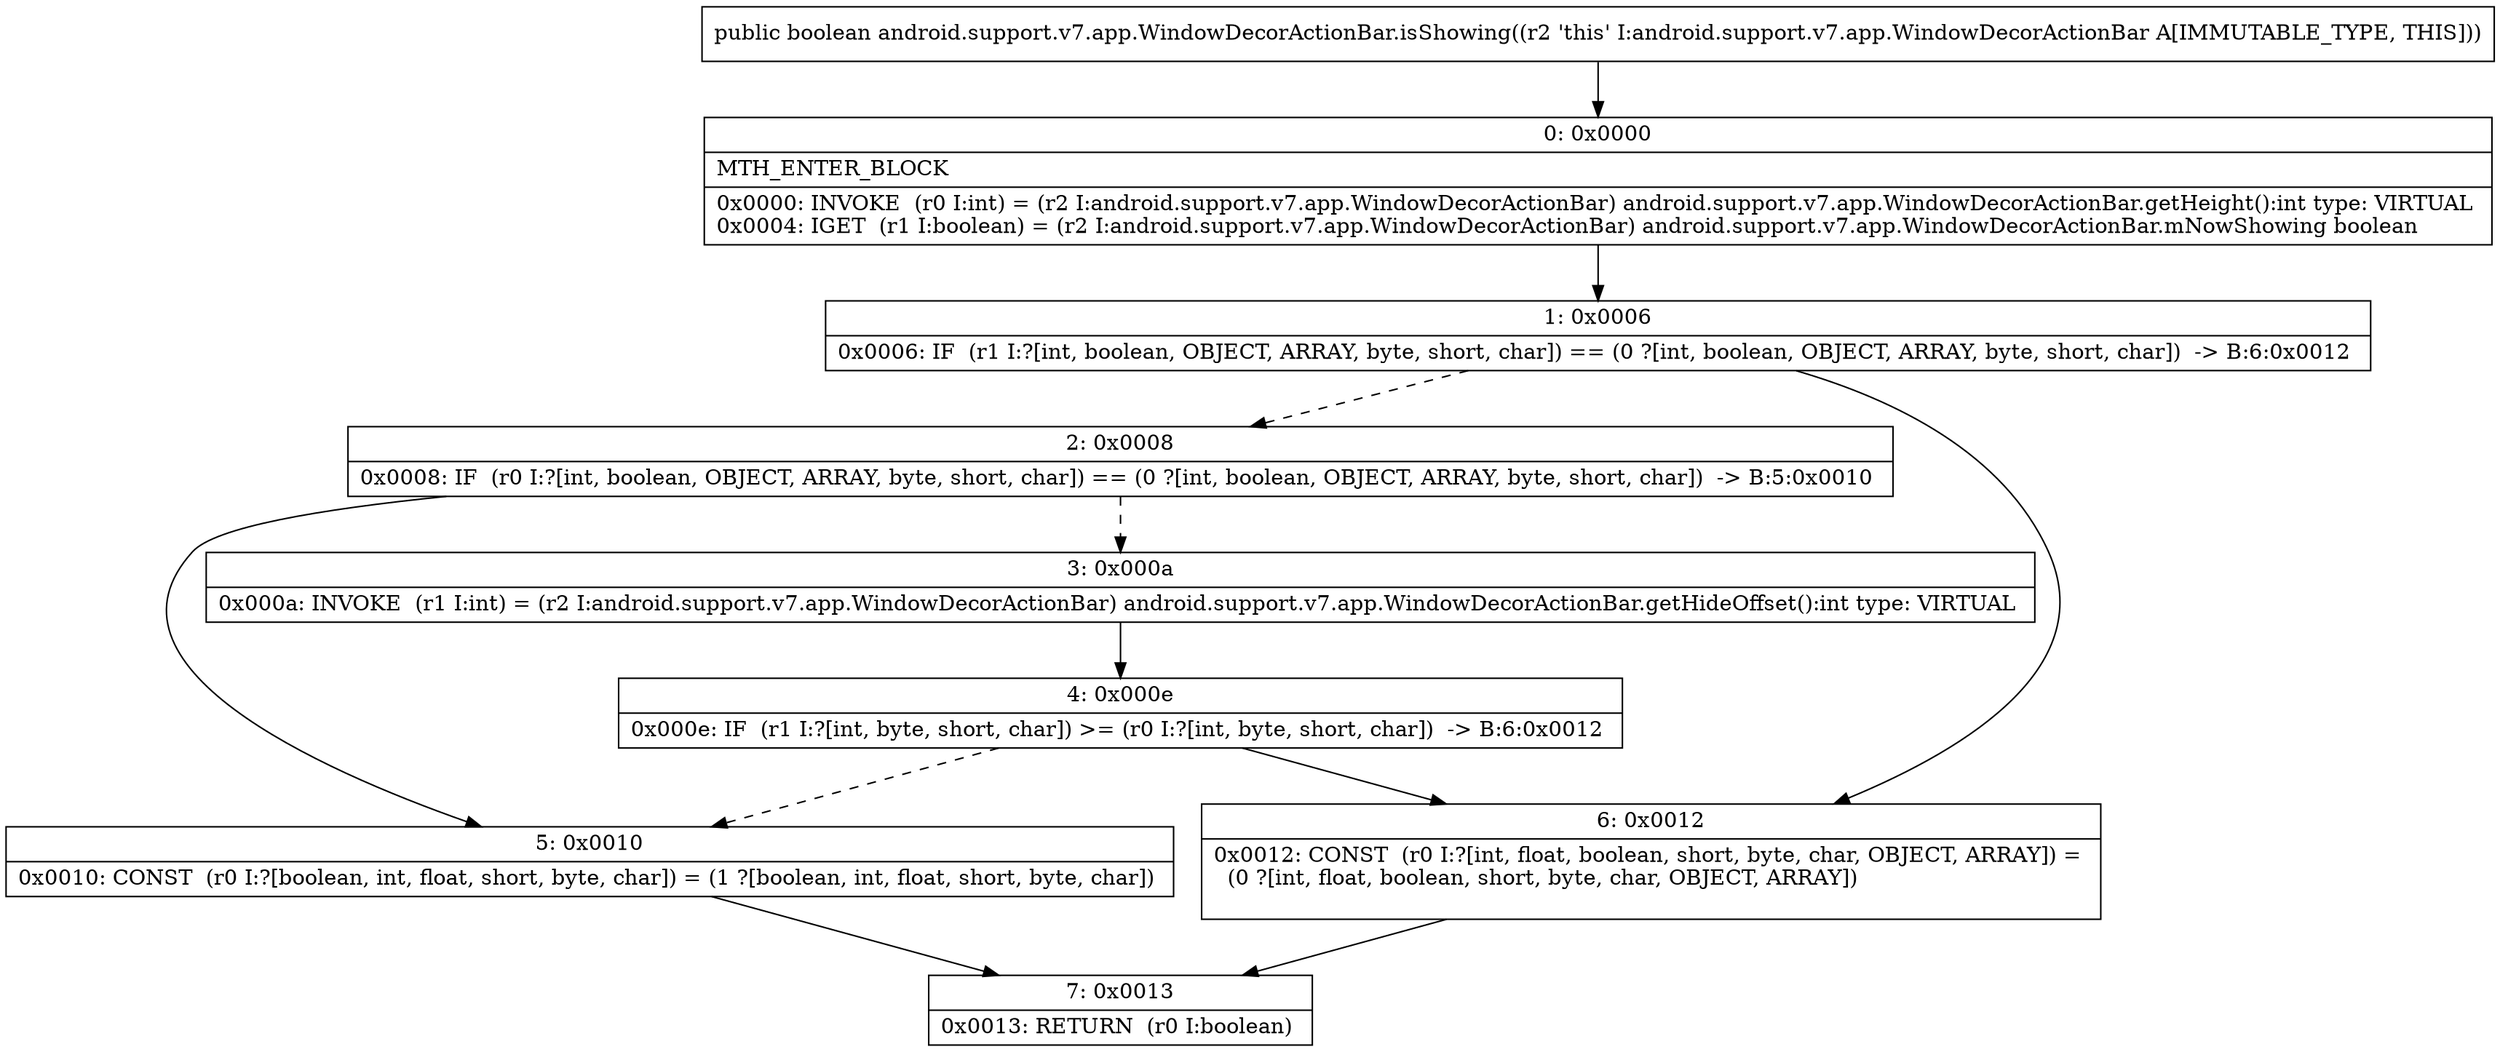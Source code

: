 digraph "CFG forandroid.support.v7.app.WindowDecorActionBar.isShowing()Z" {
Node_0 [shape=record,label="{0\:\ 0x0000|MTH_ENTER_BLOCK\l|0x0000: INVOKE  (r0 I:int) = (r2 I:android.support.v7.app.WindowDecorActionBar) android.support.v7.app.WindowDecorActionBar.getHeight():int type: VIRTUAL \l0x0004: IGET  (r1 I:boolean) = (r2 I:android.support.v7.app.WindowDecorActionBar) android.support.v7.app.WindowDecorActionBar.mNowShowing boolean \l}"];
Node_1 [shape=record,label="{1\:\ 0x0006|0x0006: IF  (r1 I:?[int, boolean, OBJECT, ARRAY, byte, short, char]) == (0 ?[int, boolean, OBJECT, ARRAY, byte, short, char])  \-\> B:6:0x0012 \l}"];
Node_2 [shape=record,label="{2\:\ 0x0008|0x0008: IF  (r0 I:?[int, boolean, OBJECT, ARRAY, byte, short, char]) == (0 ?[int, boolean, OBJECT, ARRAY, byte, short, char])  \-\> B:5:0x0010 \l}"];
Node_3 [shape=record,label="{3\:\ 0x000a|0x000a: INVOKE  (r1 I:int) = (r2 I:android.support.v7.app.WindowDecorActionBar) android.support.v7.app.WindowDecorActionBar.getHideOffset():int type: VIRTUAL \l}"];
Node_4 [shape=record,label="{4\:\ 0x000e|0x000e: IF  (r1 I:?[int, byte, short, char]) \>= (r0 I:?[int, byte, short, char])  \-\> B:6:0x0012 \l}"];
Node_5 [shape=record,label="{5\:\ 0x0010|0x0010: CONST  (r0 I:?[boolean, int, float, short, byte, char]) = (1 ?[boolean, int, float, short, byte, char]) \l}"];
Node_6 [shape=record,label="{6\:\ 0x0012|0x0012: CONST  (r0 I:?[int, float, boolean, short, byte, char, OBJECT, ARRAY]) = \l  (0 ?[int, float, boolean, short, byte, char, OBJECT, ARRAY])\l \l}"];
Node_7 [shape=record,label="{7\:\ 0x0013|0x0013: RETURN  (r0 I:boolean) \l}"];
MethodNode[shape=record,label="{public boolean android.support.v7.app.WindowDecorActionBar.isShowing((r2 'this' I:android.support.v7.app.WindowDecorActionBar A[IMMUTABLE_TYPE, THIS])) }"];
MethodNode -> Node_0;
Node_0 -> Node_1;
Node_1 -> Node_2[style=dashed];
Node_1 -> Node_6;
Node_2 -> Node_3[style=dashed];
Node_2 -> Node_5;
Node_3 -> Node_4;
Node_4 -> Node_5[style=dashed];
Node_4 -> Node_6;
Node_5 -> Node_7;
Node_6 -> Node_7;
}

